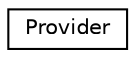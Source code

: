 digraph "Graphical Class Hierarchy"
{
 // LATEX_PDF_SIZE
  edge [fontname="Helvetica",fontsize="10",labelfontname="Helvetica",labelfontsize="10"];
  node [fontname="Helvetica",fontsize="10",shape=record];
  rankdir="LR";
  Node0 [label="Provider",height=0.2,width=0.4,color="black", fillcolor="white", style="filled",URL="$structProvider.html",tooltip=" "];
}
